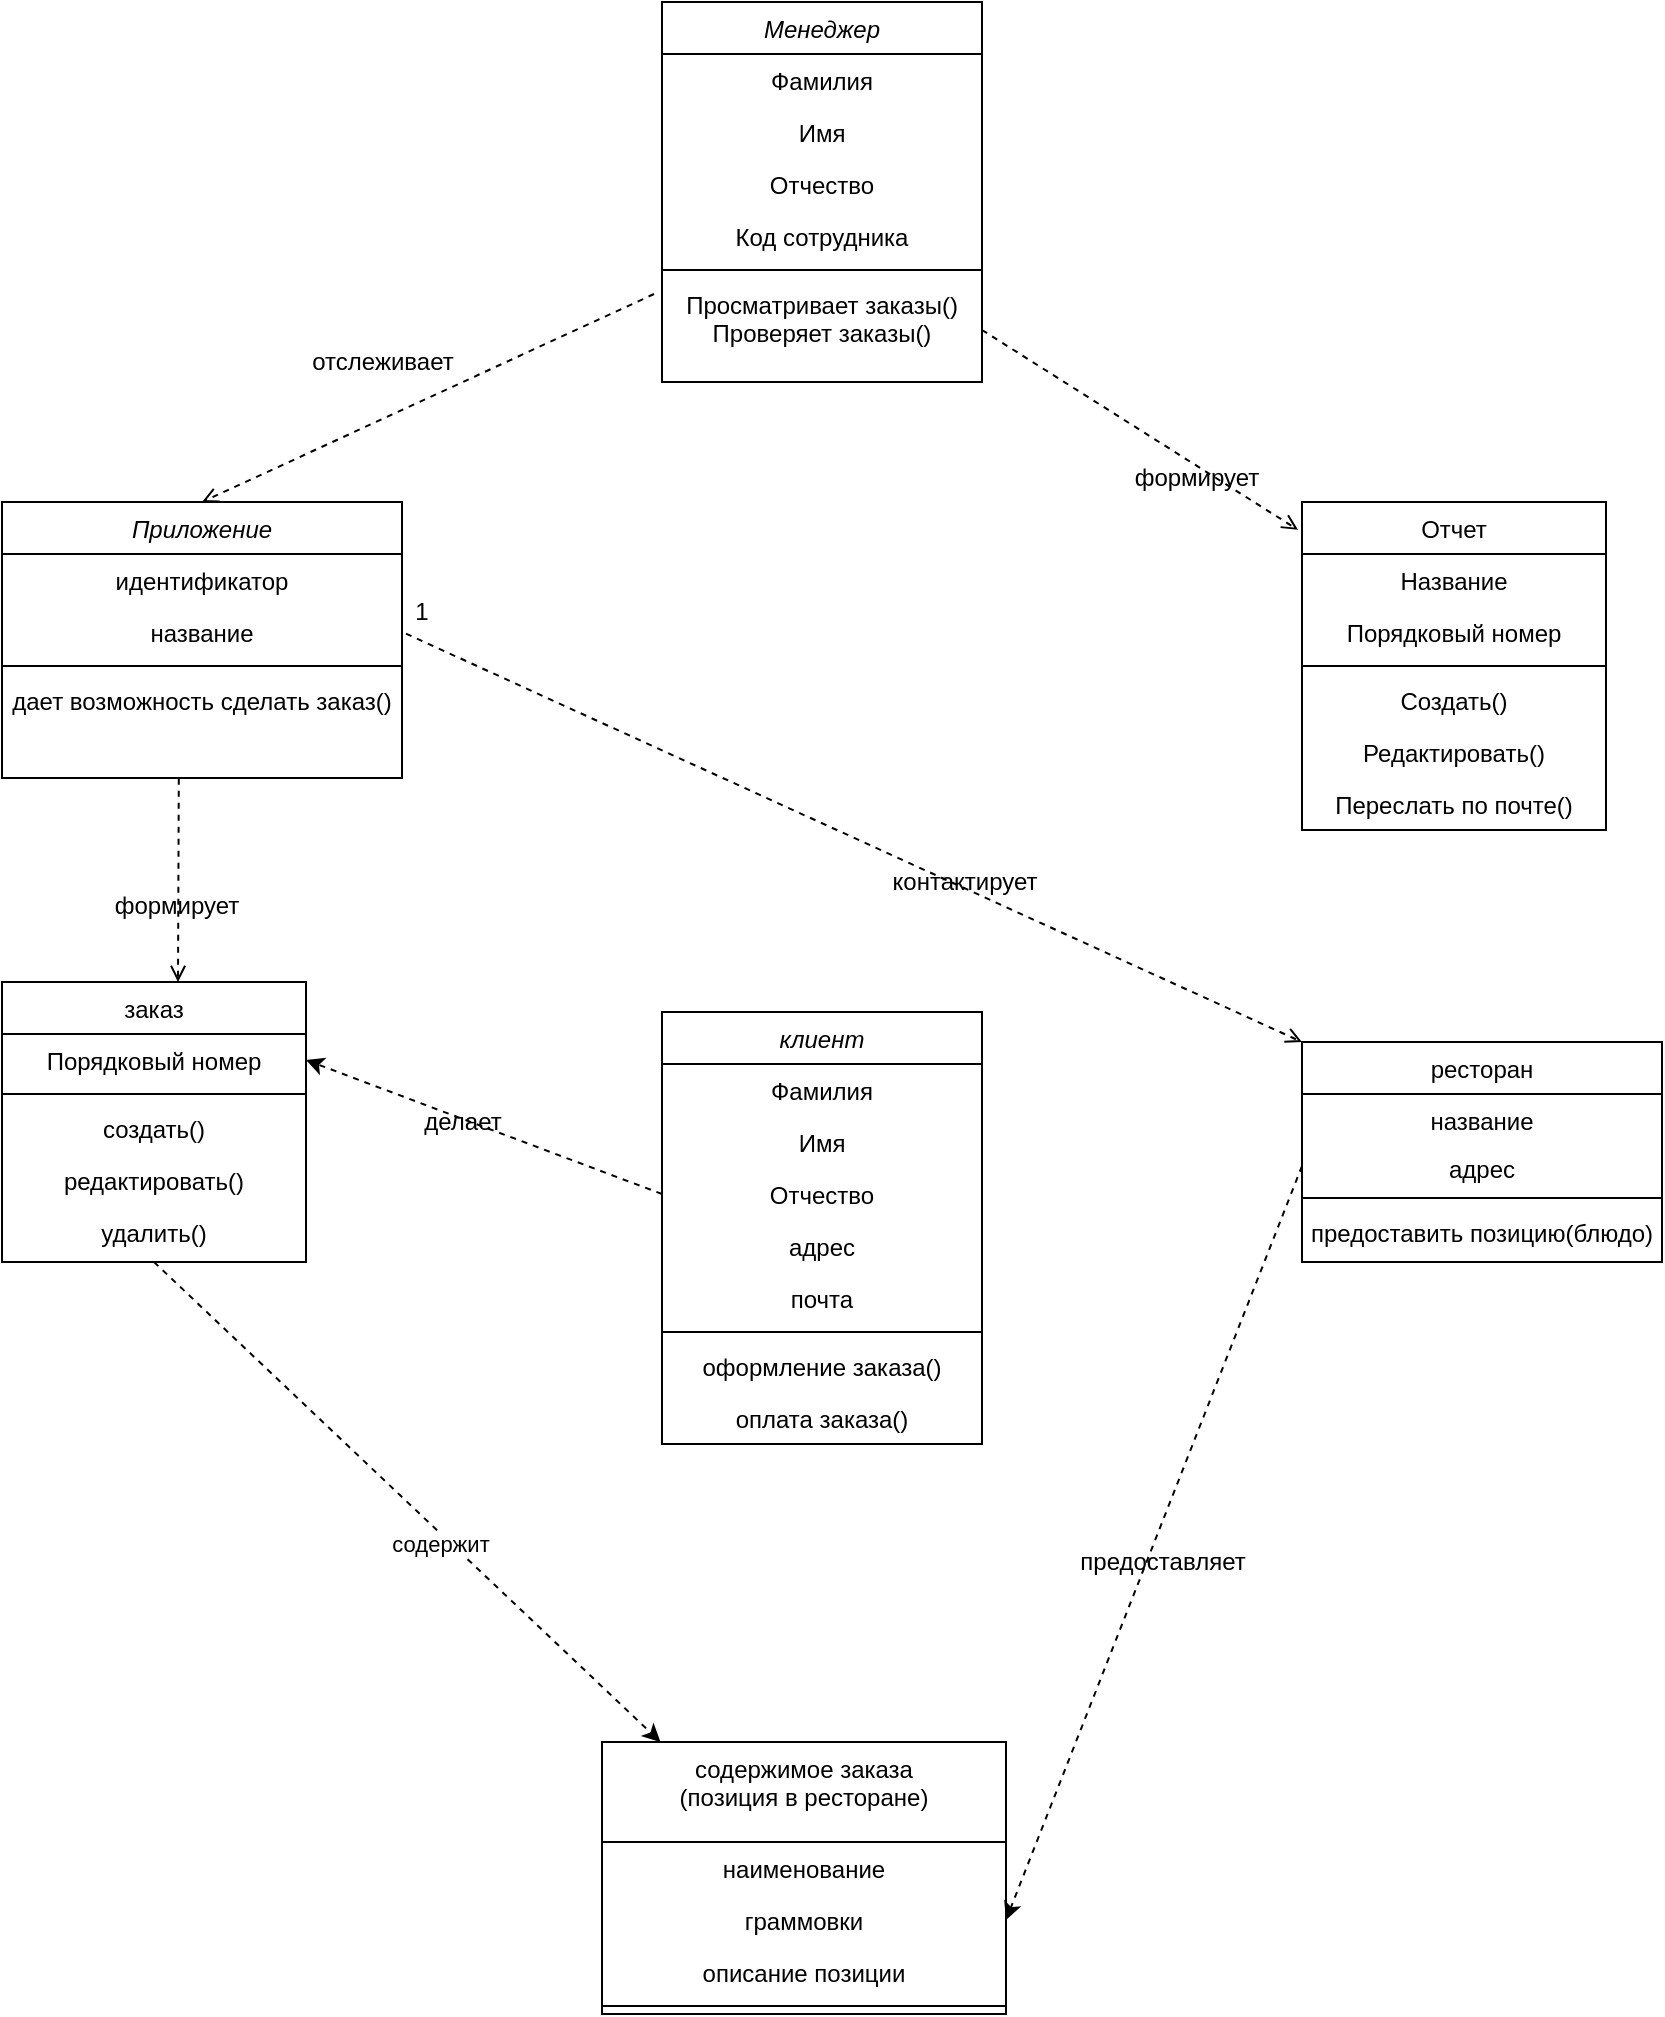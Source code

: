 <mxfile version="24.5.2" type="github" pages="5">
  <diagram id="C5RBs43oDa-KdzZeNtuy" name="Page-1">
    <mxGraphModel dx="1048" dy="569" grid="1" gridSize="10" guides="1" tooltips="1" connect="1" arrows="1" fold="1" page="1" pageScale="1" pageWidth="827" pageHeight="1169" math="0" shadow="0">
      <root>
        <mxCell id="WIyWlLk6GJQsqaUBKTNV-0" />
        <mxCell id="WIyWlLk6GJQsqaUBKTNV-1" parent="WIyWlLk6GJQsqaUBKTNV-0" />
        <mxCell id="zkfFHV4jXpPFQw0GAbJ--0" value="Менеджер" style="swimlane;fontStyle=2;align=center;verticalAlign=top;childLayout=stackLayout;horizontal=1;startSize=26;horizontalStack=0;resizeParent=1;resizeLast=0;collapsible=1;marginBottom=0;rounded=0;shadow=0;strokeWidth=1;" parent="WIyWlLk6GJQsqaUBKTNV-1" vertex="1">
          <mxGeometry x="350" y="80" width="160" height="190" as="geometry">
            <mxRectangle x="210" y="120" width="160" height="26" as="alternateBounds" />
          </mxGeometry>
        </mxCell>
        <mxCell id="hiQvIIz7b7J4gozcObI2-4" value="Фамилия&#xa;&#xa;&#xa;" style="text;align=center;verticalAlign=top;spacingLeft=4;spacingRight=4;overflow=hidden;rotatable=0;points=[[0,0.5],[1,0.5]];portConstraint=eastwest;" parent="zkfFHV4jXpPFQw0GAbJ--0" vertex="1">
          <mxGeometry y="26" width="160" height="26" as="geometry" />
        </mxCell>
        <mxCell id="hiQvIIz7b7J4gozcObI2-5" value="Имя&#xa;&#xa;" style="text;align=center;verticalAlign=top;spacingLeft=4;spacingRight=4;overflow=hidden;rotatable=0;points=[[0,0.5],[1,0.5]];portConstraint=eastwest;" parent="zkfFHV4jXpPFQw0GAbJ--0" vertex="1">
          <mxGeometry y="52" width="160" height="26" as="geometry" />
        </mxCell>
        <mxCell id="hiQvIIz7b7J4gozcObI2-6" value="Отчество" style="text;align=center;verticalAlign=top;spacingLeft=4;spacingRight=4;overflow=hidden;rotatable=0;points=[[0,0.5],[1,0.5]];portConstraint=eastwest;" parent="zkfFHV4jXpPFQw0GAbJ--0" vertex="1">
          <mxGeometry y="78" width="160" height="26" as="geometry" />
        </mxCell>
        <mxCell id="hiQvIIz7b7J4gozcObI2-3" value="Код сотрудника" style="text;align=center;verticalAlign=top;spacingLeft=4;spacingRight=4;overflow=hidden;rotatable=0;points=[[0,0.5],[1,0.5]];portConstraint=eastwest;" parent="zkfFHV4jXpPFQw0GAbJ--0" vertex="1">
          <mxGeometry y="104" width="160" height="26" as="geometry" />
        </mxCell>
        <mxCell id="zkfFHV4jXpPFQw0GAbJ--4" value="" style="line;html=1;strokeWidth=1;align=left;verticalAlign=middle;spacingTop=-1;spacingLeft=3;spacingRight=3;rotatable=0;labelPosition=right;points=[];portConstraint=eastwest;" parent="zkfFHV4jXpPFQw0GAbJ--0" vertex="1">
          <mxGeometry y="130" width="160" height="8" as="geometry" />
        </mxCell>
        <mxCell id="hiQvIIz7b7J4gozcObI2-11" value="Просматривает заказы()&#xa;Проверяет заказы()" style="text;align=center;verticalAlign=top;spacingLeft=4;spacingRight=4;overflow=hidden;rotatable=0;points=[[0,0.5],[1,0.5]];portConstraint=eastwest;" parent="zkfFHV4jXpPFQw0GAbJ--0" vertex="1">
          <mxGeometry y="138" width="160" height="52" as="geometry" />
        </mxCell>
        <mxCell id="zkfFHV4jXpPFQw0GAbJ--17" value="Отчет" style="swimlane;fontStyle=0;align=center;verticalAlign=top;childLayout=stackLayout;horizontal=1;startSize=26;horizontalStack=0;resizeParent=1;resizeLast=0;collapsible=1;marginBottom=0;rounded=0;shadow=0;strokeWidth=1;" parent="WIyWlLk6GJQsqaUBKTNV-1" vertex="1">
          <mxGeometry x="670" y="330" width="152" height="164" as="geometry">
            <mxRectangle x="550" y="140" width="160" height="26" as="alternateBounds" />
          </mxGeometry>
        </mxCell>
        <mxCell id="zkfFHV4jXpPFQw0GAbJ--18" value="Название" style="text;align=center;verticalAlign=top;spacingLeft=4;spacingRight=4;overflow=hidden;rotatable=0;points=[[0,0.5],[1,0.5]];portConstraint=eastwest;" parent="zkfFHV4jXpPFQw0GAbJ--17" vertex="1">
          <mxGeometry y="26" width="152" height="26" as="geometry" />
        </mxCell>
        <mxCell id="zkfFHV4jXpPFQw0GAbJ--19" value="Порядковый номер" style="text;align=center;verticalAlign=top;spacingLeft=4;spacingRight=4;overflow=hidden;rotatable=0;points=[[0,0.5],[1,0.5]];portConstraint=eastwest;rounded=0;shadow=0;html=0;" parent="zkfFHV4jXpPFQw0GAbJ--17" vertex="1">
          <mxGeometry y="52" width="152" height="26" as="geometry" />
        </mxCell>
        <mxCell id="zkfFHV4jXpPFQw0GAbJ--23" value="" style="line;html=1;strokeWidth=1;align=left;verticalAlign=middle;spacingTop=-1;spacingLeft=3;spacingRight=3;rotatable=0;labelPosition=right;points=[];portConstraint=eastwest;" parent="zkfFHV4jXpPFQw0GAbJ--17" vertex="1">
          <mxGeometry y="78" width="152" height="8" as="geometry" />
        </mxCell>
        <mxCell id="zkfFHV4jXpPFQw0GAbJ--24" value="Создать()" style="text;align=center;verticalAlign=top;spacingLeft=4;spacingRight=4;overflow=hidden;rotatable=0;points=[[0,0.5],[1,0.5]];portConstraint=eastwest;" parent="zkfFHV4jXpPFQw0GAbJ--17" vertex="1">
          <mxGeometry y="86" width="152" height="26" as="geometry" />
        </mxCell>
        <mxCell id="zkfFHV4jXpPFQw0GAbJ--25" value="Редактировать()" style="text;align=center;verticalAlign=top;spacingLeft=4;spacingRight=4;overflow=hidden;rotatable=0;points=[[0,0.5],[1,0.5]];portConstraint=eastwest;" parent="zkfFHV4jXpPFQw0GAbJ--17" vertex="1">
          <mxGeometry y="112" width="152" height="26" as="geometry" />
        </mxCell>
        <mxCell id="hiQvIIz7b7J4gozcObI2-12" value="Переслать по почте()" style="text;align=center;verticalAlign=top;spacingLeft=4;spacingRight=4;overflow=hidden;rotatable=0;points=[[0,0.5],[1,0.5]];portConstraint=eastwest;" parent="zkfFHV4jXpPFQw0GAbJ--17" vertex="1">
          <mxGeometry y="138" width="152" height="26" as="geometry" />
        </mxCell>
        <mxCell id="zkfFHV4jXpPFQw0GAbJ--26" value="" style="endArrow=open;shadow=0;strokeWidth=1;rounded=0;endFill=1;elbow=vertical;dashed=1;exitX=1;exitY=0.5;exitDx=0;exitDy=0;entryX=-0.013;entryY=0.085;entryDx=0;entryDy=0;entryPerimeter=0;" parent="WIyWlLk6GJQsqaUBKTNV-1" source="hiQvIIz7b7J4gozcObI2-11" target="zkfFHV4jXpPFQw0GAbJ--17" edge="1">
          <mxGeometry x="0.5" y="41" relative="1" as="geometry">
            <mxPoint x="368.4" y="277.498" as="sourcePoint" />
            <mxPoint x="600" y="277.89" as="targetPoint" />
            <mxPoint x="-40" y="32" as="offset" />
          </mxGeometry>
        </mxCell>
        <mxCell id="zkfFHV4jXpPFQw0GAbJ--29" value="формирует" style="text;html=1;resizable=0;points=[];;align=center;verticalAlign=middle;labelBackgroundColor=none;rounded=0;shadow=0;strokeWidth=1;fontSize=12;" parent="zkfFHV4jXpPFQw0GAbJ--26" vertex="1" connectable="0">
          <mxGeometry x="0.5" y="49" relative="1" as="geometry">
            <mxPoint x="-38" y="40" as="offset" />
          </mxGeometry>
        </mxCell>
        <mxCell id="hiQvIIz7b7J4gozcObI2-14" value="Приложение" style="swimlane;fontStyle=2;align=center;verticalAlign=top;childLayout=stackLayout;horizontal=1;startSize=26;horizontalStack=0;resizeParent=1;resizeLast=0;collapsible=1;marginBottom=0;rounded=0;shadow=0;strokeWidth=1;" parent="WIyWlLk6GJQsqaUBKTNV-1" vertex="1">
          <mxGeometry x="20" y="330" width="200" height="138" as="geometry">
            <mxRectangle x="60" y="320" width="160" height="26" as="alternateBounds" />
          </mxGeometry>
        </mxCell>
        <mxCell id="hiQvIIz7b7J4gozcObI2-16" value="идентификатор" style="text;align=center;verticalAlign=top;spacingLeft=4;spacingRight=4;overflow=hidden;rotatable=0;points=[[0,0.5],[1,0.5]];portConstraint=eastwest;html=1;" parent="hiQvIIz7b7J4gozcObI2-14" vertex="1">
          <mxGeometry y="26" width="200" height="26" as="geometry" />
        </mxCell>
        <mxCell id="hiQvIIz7b7J4gozcObI2-17" value="название" style="text;align=center;verticalAlign=top;spacingLeft=4;spacingRight=4;overflow=hidden;rotatable=0;points=[[0,0.5],[1,0.5]];portConstraint=eastwest;" parent="hiQvIIz7b7J4gozcObI2-14" vertex="1">
          <mxGeometry y="52" width="200" height="26" as="geometry" />
        </mxCell>
        <mxCell id="hiQvIIz7b7J4gozcObI2-19" value="" style="line;html=1;strokeWidth=1;align=left;verticalAlign=middle;spacingTop=-1;spacingLeft=3;spacingRight=3;rotatable=0;labelPosition=right;points=[];portConstraint=eastwest;" parent="hiQvIIz7b7J4gozcObI2-14" vertex="1">
          <mxGeometry y="78" width="200" height="8" as="geometry" />
        </mxCell>
        <mxCell id="hiQvIIz7b7J4gozcObI2-20" value="дает возможность сделать заказ()" style="text;align=center;verticalAlign=top;spacingLeft=4;spacingRight=4;overflow=hidden;rotatable=0;points=[[0,0.5],[1,0.5]];portConstraint=eastwest;fontSize=12;" parent="hiQvIIz7b7J4gozcObI2-14" vertex="1">
          <mxGeometry y="86" width="200" height="52" as="geometry" />
        </mxCell>
        <mxCell id="hiQvIIz7b7J4gozcObI2-62" style="rounded=0;orthogonalLoop=1;jettySize=auto;html=1;exitX=0.5;exitY=1;exitDx=0;exitDy=0;dashed=1;" parent="WIyWlLk6GJQsqaUBKTNV-1" source="hiQvIIz7b7J4gozcObI2-21" target="hiQvIIz7b7J4gozcObI2-55" edge="1">
          <mxGeometry relative="1" as="geometry" />
        </mxCell>
        <mxCell id="hiQvIIz7b7J4gozcObI2-64" value="содержит" style="edgeLabel;html=1;align=center;verticalAlign=middle;resizable=0;points=[];" parent="hiQvIIz7b7J4gozcObI2-62" vertex="1" connectable="0">
          <mxGeometry x="0.153" y="-4" relative="1" as="geometry">
            <mxPoint as="offset" />
          </mxGeometry>
        </mxCell>
        <mxCell id="hiQvIIz7b7J4gozcObI2-21" value="заказ" style="swimlane;fontStyle=0;align=center;verticalAlign=top;childLayout=stackLayout;horizontal=1;startSize=26;horizontalStack=0;resizeParent=1;resizeLast=0;collapsible=1;marginBottom=0;rounded=0;shadow=0;strokeWidth=1;" parent="WIyWlLk6GJQsqaUBKTNV-1" vertex="1">
          <mxGeometry x="20" y="570" width="152" height="140" as="geometry">
            <mxRectangle x="550" y="140" width="160" height="26" as="alternateBounds" />
          </mxGeometry>
        </mxCell>
        <mxCell id="hiQvIIz7b7J4gozcObI2-23" value="Порядковый номер" style="text;align=center;verticalAlign=top;spacingLeft=4;spacingRight=4;overflow=hidden;rotatable=0;points=[[0,0.5],[1,0.5]];portConstraint=eastwest;rounded=0;shadow=0;html=0;" parent="hiQvIIz7b7J4gozcObI2-21" vertex="1">
          <mxGeometry y="26" width="152" height="26" as="geometry" />
        </mxCell>
        <mxCell id="hiQvIIz7b7J4gozcObI2-24" value="" style="line;html=1;strokeWidth=1;align=left;verticalAlign=middle;spacingTop=-1;spacingLeft=3;spacingRight=3;rotatable=0;labelPosition=right;points=[];portConstraint=eastwest;" parent="hiQvIIz7b7J4gozcObI2-21" vertex="1">
          <mxGeometry y="52" width="152" height="8" as="geometry" />
        </mxCell>
        <mxCell id="hiQvIIz7b7J4gozcObI2-25" value="создать()" style="text;align=center;verticalAlign=top;spacingLeft=4;spacingRight=4;overflow=hidden;rotatable=0;points=[[0,0.5],[1,0.5]];portConstraint=eastwest;" parent="hiQvIIz7b7J4gozcObI2-21" vertex="1">
          <mxGeometry y="60" width="152" height="26" as="geometry" />
        </mxCell>
        <mxCell id="hiQvIIz7b7J4gozcObI2-26" value="редактировать()" style="text;align=center;verticalAlign=top;spacingLeft=4;spacingRight=4;overflow=hidden;rotatable=0;points=[[0,0.5],[1,0.5]];portConstraint=eastwest;" parent="hiQvIIz7b7J4gozcObI2-21" vertex="1">
          <mxGeometry y="86" width="152" height="26" as="geometry" />
        </mxCell>
        <mxCell id="hiQvIIz7b7J4gozcObI2-27" value="удалить()" style="text;align=center;verticalAlign=top;spacingLeft=4;spacingRight=4;overflow=hidden;rotatable=0;points=[[0,0.5],[1,0.5]];portConstraint=eastwest;" parent="hiQvIIz7b7J4gozcObI2-21" vertex="1">
          <mxGeometry y="112" width="152" height="26" as="geometry" />
        </mxCell>
        <mxCell id="hiQvIIz7b7J4gozcObI2-28" value="" style="endArrow=open;shadow=0;strokeWidth=1;rounded=0;endFill=1;elbow=vertical;dashed=1;exitX=0.442;exitY=1.008;exitDx=0;exitDy=0;exitPerimeter=0;" parent="WIyWlLk6GJQsqaUBKTNV-1" source="hiQvIIz7b7J4gozcObI2-20" edge="1">
          <mxGeometry x="0.5" y="41" relative="1" as="geometry">
            <mxPoint x="218.4" y="431.608" as="sourcePoint" />
            <mxPoint x="108" y="570" as="targetPoint" />
            <mxPoint x="-40" y="32" as="offset" />
          </mxGeometry>
        </mxCell>
        <mxCell id="hiQvIIz7b7J4gozcObI2-29" value="формирует" style="text;html=1;resizable=0;points=[];;align=center;verticalAlign=middle;labelBackgroundColor=none;rounded=0;shadow=0;strokeWidth=1;fontSize=12;" parent="hiQvIIz7b7J4gozcObI2-28" vertex="1" connectable="0">
          <mxGeometry x="0.5" y="49" relative="1" as="geometry">
            <mxPoint x="-50" y="-13" as="offset" />
          </mxGeometry>
        </mxCell>
        <mxCell id="hiQvIIz7b7J4gozcObI2-30" value="" style="endArrow=open;shadow=0;strokeWidth=1;rounded=0;endFill=1;elbow=vertical;dashed=1;entryX=0.5;entryY=0;entryDx=0;entryDy=0;exitX=-0.025;exitY=0.154;exitDx=0;exitDy=0;exitPerimeter=0;flowAnimation=0;" parent="WIyWlLk6GJQsqaUBKTNV-1" source="hiQvIIz7b7J4gozcObI2-11" target="hiQvIIz7b7J4gozcObI2-14" edge="1">
          <mxGeometry x="0.5" y="41" relative="1" as="geometry">
            <mxPoint x="130" y="150" as="sourcePoint" />
            <mxPoint x="402" y="250" as="targetPoint" />
            <mxPoint x="-40" y="32" as="offset" />
          </mxGeometry>
        </mxCell>
        <mxCell id="hiQvIIz7b7J4gozcObI2-31" value="отслеживает" style="text;html=1;resizable=0;points=[];;align=center;verticalAlign=middle;labelBackgroundColor=none;rounded=0;shadow=0;strokeWidth=1;fontSize=12;" parent="hiQvIIz7b7J4gozcObI2-30" vertex="1" connectable="0">
          <mxGeometry x="0.5" y="49" relative="1" as="geometry">
            <mxPoint x="13" y="-89" as="offset" />
          </mxGeometry>
        </mxCell>
        <mxCell id="hiQvIIz7b7J4gozcObI2-32" value="ресторан" style="swimlane;fontStyle=0;align=center;verticalAlign=top;childLayout=stackLayout;horizontal=1;startSize=26;horizontalStack=0;resizeParent=1;resizeLast=0;collapsible=1;marginBottom=0;rounded=0;shadow=0;strokeWidth=1;" parent="WIyWlLk6GJQsqaUBKTNV-1" vertex="1">
          <mxGeometry x="670" y="600" width="180" height="110" as="geometry">
            <mxRectangle x="550" y="140" width="160" height="26" as="alternateBounds" />
          </mxGeometry>
        </mxCell>
        <mxCell id="hiQvIIz7b7J4gozcObI2-41" value="название" style="text;align=center;verticalAlign=top;spacingLeft=4;spacingRight=4;overflow=hidden;rotatable=0;points=[[0,0.5],[1,0.5]];portConstraint=eastwest;rounded=0;shadow=0;html=0;" parent="hiQvIIz7b7J4gozcObI2-32" vertex="1">
          <mxGeometry y="26" width="180" height="24" as="geometry" />
        </mxCell>
        <mxCell id="hiQvIIz7b7J4gozcObI2-33" value="адрес" style="text;align=center;verticalAlign=top;spacingLeft=4;spacingRight=4;overflow=hidden;rotatable=0;points=[[0,0.5],[1,0.5]];portConstraint=eastwest;rounded=0;shadow=0;html=0;" parent="hiQvIIz7b7J4gozcObI2-32" vertex="1">
          <mxGeometry y="50" width="180" height="24" as="geometry" />
        </mxCell>
        <mxCell id="hiQvIIz7b7J4gozcObI2-34" value="" style="line;html=1;strokeWidth=1;align=left;verticalAlign=middle;spacingTop=-1;spacingLeft=3;spacingRight=3;rotatable=0;labelPosition=right;points=[];portConstraint=eastwest;" parent="hiQvIIz7b7J4gozcObI2-32" vertex="1">
          <mxGeometry y="74" width="180" height="8" as="geometry" />
        </mxCell>
        <mxCell id="hiQvIIz7b7J4gozcObI2-35" value="предоставить позицию(блюдо)" style="text;align=center;verticalAlign=top;spacingLeft=4;spacingRight=4;overflow=hidden;rotatable=0;points=[[0,0.5],[1,0.5]];portConstraint=eastwest;" parent="hiQvIIz7b7J4gozcObI2-32" vertex="1">
          <mxGeometry y="82" width="180" height="26" as="geometry" />
        </mxCell>
        <mxCell id="hiQvIIz7b7J4gozcObI2-38" value="" style="endArrow=open;shadow=0;strokeWidth=1;rounded=0;endFill=1;elbow=vertical;dashed=1;exitX=1.01;exitY=0.362;exitDx=0;exitDy=0;exitPerimeter=0;entryX=0;entryY=0;entryDx=0;entryDy=0;" parent="WIyWlLk6GJQsqaUBKTNV-1" target="hiQvIIz7b7J4gozcObI2-32" edge="1">
          <mxGeometry x="0.5" y="41" relative="1" as="geometry">
            <mxPoint x="222" y="395.824" as="sourcePoint" />
            <mxPoint x="480" y="520" as="targetPoint" />
            <mxPoint x="-40" y="32" as="offset" />
          </mxGeometry>
        </mxCell>
        <mxCell id="hiQvIIz7b7J4gozcObI2-39" value="контактирует" style="text;html=1;resizable=0;points=[];;align=center;verticalAlign=middle;labelBackgroundColor=none;rounded=0;shadow=0;strokeWidth=1;fontSize=12;" parent="hiQvIIz7b7J4gozcObI2-38" vertex="1" connectable="0">
          <mxGeometry x="0.5" y="49" relative="1" as="geometry">
            <mxPoint x="-77" y="15" as="offset" />
          </mxGeometry>
        </mxCell>
        <mxCell id="hiQvIIz7b7J4gozcObI2-44" value="клиент" style="swimlane;fontStyle=2;align=center;verticalAlign=top;childLayout=stackLayout;horizontal=1;startSize=26;horizontalStack=0;resizeParent=1;resizeLast=0;collapsible=1;marginBottom=0;rounded=0;shadow=0;strokeWidth=1;" parent="WIyWlLk6GJQsqaUBKTNV-1" vertex="1">
          <mxGeometry x="350" y="585" width="160" height="216" as="geometry">
            <mxRectangle x="210" y="120" width="160" height="26" as="alternateBounds" />
          </mxGeometry>
        </mxCell>
        <mxCell id="hiQvIIz7b7J4gozcObI2-45" value="Фамилия&#xa;&#xa;&#xa;" style="text;align=center;verticalAlign=top;spacingLeft=4;spacingRight=4;overflow=hidden;rotatable=0;points=[[0,0.5],[1,0.5]];portConstraint=eastwest;" parent="hiQvIIz7b7J4gozcObI2-44" vertex="1">
          <mxGeometry y="26" width="160" height="26" as="geometry" />
        </mxCell>
        <mxCell id="hiQvIIz7b7J4gozcObI2-46" value="Имя&#xa;&#xa;" style="text;align=center;verticalAlign=top;spacingLeft=4;spacingRight=4;overflow=hidden;rotatable=0;points=[[0,0.5],[1,0.5]];portConstraint=eastwest;" parent="hiQvIIz7b7J4gozcObI2-44" vertex="1">
          <mxGeometry y="52" width="160" height="26" as="geometry" />
        </mxCell>
        <mxCell id="hiQvIIz7b7J4gozcObI2-47" value="Отчество" style="text;align=center;verticalAlign=top;spacingLeft=4;spacingRight=4;overflow=hidden;rotatable=0;points=[[0,0.5],[1,0.5]];portConstraint=eastwest;" parent="hiQvIIz7b7J4gozcObI2-44" vertex="1">
          <mxGeometry y="78" width="160" height="26" as="geometry" />
        </mxCell>
        <mxCell id="hiQvIIz7b7J4gozcObI2-51" value="адрес" style="text;align=center;verticalAlign=top;spacingLeft=4;spacingRight=4;overflow=hidden;rotatable=0;points=[[0,0.5],[1,0.5]];portConstraint=eastwest;" parent="hiQvIIz7b7J4gozcObI2-44" vertex="1">
          <mxGeometry y="104" width="160" height="26" as="geometry" />
        </mxCell>
        <mxCell id="hiQvIIz7b7J4gozcObI2-48" value="почта" style="text;align=center;verticalAlign=top;spacingLeft=4;spacingRight=4;overflow=hidden;rotatable=0;points=[[0,0.5],[1,0.5]];portConstraint=eastwest;" parent="hiQvIIz7b7J4gozcObI2-44" vertex="1">
          <mxGeometry y="130" width="160" height="26" as="geometry" />
        </mxCell>
        <mxCell id="hiQvIIz7b7J4gozcObI2-49" value="" style="line;html=1;strokeWidth=1;align=left;verticalAlign=middle;spacingTop=-1;spacingLeft=3;spacingRight=3;rotatable=0;labelPosition=right;points=[];portConstraint=eastwest;" parent="hiQvIIz7b7J4gozcObI2-44" vertex="1">
          <mxGeometry y="156" width="160" height="8" as="geometry" />
        </mxCell>
        <mxCell id="hiQvIIz7b7J4gozcObI2-52" value="оформление заказа()" style="text;align=center;verticalAlign=top;spacingLeft=4;spacingRight=4;overflow=hidden;rotatable=0;points=[[0,0.5],[1,0.5]];portConstraint=eastwest;" parent="hiQvIIz7b7J4gozcObI2-44" vertex="1">
          <mxGeometry y="164" width="160" height="26" as="geometry" />
        </mxCell>
        <mxCell id="hiQvIIz7b7J4gozcObI2-50" value="оплата заказа()" style="text;align=center;verticalAlign=top;spacingLeft=4;spacingRight=4;overflow=hidden;rotatable=0;points=[[0,0.5],[1,0.5]];portConstraint=eastwest;" parent="hiQvIIz7b7J4gozcObI2-44" vertex="1">
          <mxGeometry y="190" width="160" height="26" as="geometry" />
        </mxCell>
        <mxCell id="hiQvIIz7b7J4gozcObI2-53" style="rounded=0;orthogonalLoop=1;jettySize=auto;html=1;exitX=0;exitY=0.5;exitDx=0;exitDy=0;entryX=1;entryY=0.5;entryDx=0;entryDy=0;dashed=1;" parent="WIyWlLk6GJQsqaUBKTNV-1" source="hiQvIIz7b7J4gozcObI2-47" target="hiQvIIz7b7J4gozcObI2-23" edge="1">
          <mxGeometry relative="1" as="geometry" />
        </mxCell>
        <mxCell id="hiQvIIz7b7J4gozcObI2-54" value="делает" style="text;html=1;resizable=0;points=[];;align=center;verticalAlign=middle;labelBackgroundColor=none;rounded=0;shadow=0;strokeWidth=1;fontSize=12;" parent="WIyWlLk6GJQsqaUBKTNV-1" vertex="1" connectable="0">
          <mxGeometry x="249.999" y="640.004" as="geometry" />
        </mxCell>
        <mxCell id="hiQvIIz7b7J4gozcObI2-55" value="содержимое заказа&#xa;(позиция в ресторане)" style="swimlane;fontStyle=0;align=center;verticalAlign=top;childLayout=stackLayout;horizontal=1;startSize=50;horizontalStack=0;resizeParent=1;resizeLast=0;collapsible=1;marginBottom=0;rounded=0;shadow=0;strokeWidth=1;fillColor=none;" parent="WIyWlLk6GJQsqaUBKTNV-1" vertex="1">
          <mxGeometry x="320" y="950" width="202" height="136" as="geometry">
            <mxRectangle x="550" y="140" width="160" height="26" as="alternateBounds" />
          </mxGeometry>
        </mxCell>
        <mxCell id="hiQvIIz7b7J4gozcObI2-56" value="наименование" style="text;align=center;verticalAlign=top;spacingLeft=4;spacingRight=4;overflow=hidden;rotatable=0;points=[[0,0.5],[1,0.5]];portConstraint=eastwest;" parent="hiQvIIz7b7J4gozcObI2-55" vertex="1">
          <mxGeometry y="50" width="202" height="26" as="geometry" />
        </mxCell>
        <mxCell id="hiQvIIz7b7J4gozcObI2-63" value="граммовки" style="text;align=center;verticalAlign=top;spacingLeft=4;spacingRight=4;overflow=hidden;rotatable=0;points=[[0,0.5],[1,0.5]];portConstraint=eastwest;rounded=0;shadow=0;html=0;" parent="hiQvIIz7b7J4gozcObI2-55" vertex="1">
          <mxGeometry y="76" width="202" height="26" as="geometry" />
        </mxCell>
        <mxCell id="hiQvIIz7b7J4gozcObI2-57" value="описание позиции" style="text;align=center;verticalAlign=top;spacingLeft=4;spacingRight=4;overflow=hidden;rotatable=0;points=[[0,0.5],[1,0.5]];portConstraint=eastwest;rounded=0;shadow=0;html=0;" parent="hiQvIIz7b7J4gozcObI2-55" vertex="1">
          <mxGeometry y="102" width="202" height="26" as="geometry" />
        </mxCell>
        <mxCell id="hiQvIIz7b7J4gozcObI2-58" value="" style="line;html=1;strokeWidth=1;align=left;verticalAlign=middle;spacingTop=-1;spacingLeft=3;spacingRight=3;rotatable=0;labelPosition=right;points=[];portConstraint=eastwest;" parent="hiQvIIz7b7J4gozcObI2-55" vertex="1">
          <mxGeometry y="128" width="202" height="8" as="geometry" />
        </mxCell>
        <mxCell id="hiQvIIz7b7J4gozcObI2-65" style="rounded=0;orthogonalLoop=1;jettySize=auto;html=1;exitX=0;exitY=0.5;exitDx=0;exitDy=0;entryX=1;entryY=0.5;entryDx=0;entryDy=0;dashed=1;" parent="WIyWlLk6GJQsqaUBKTNV-1" source="hiQvIIz7b7J4gozcObI2-33" target="hiQvIIz7b7J4gozcObI2-63" edge="1">
          <mxGeometry relative="1" as="geometry" />
        </mxCell>
        <mxCell id="hiQvIIz7b7J4gozcObI2-66" value="предоставляет" style="text;html=1;resizable=0;points=[];;align=center;verticalAlign=middle;labelBackgroundColor=none;rounded=0;shadow=0;strokeWidth=1;fontSize=12;" parent="WIyWlLk6GJQsqaUBKTNV-1" vertex="1" connectable="0">
          <mxGeometry x="600" y="860" as="geometry" />
        </mxCell>
        <mxCell id="hwaB6pH_Dq2DZxX-3m2p-13" value="1" style="text;html=1;align=center;verticalAlign=middle;whiteSpace=wrap;rounded=0;" vertex="1" parent="WIyWlLk6GJQsqaUBKTNV-1">
          <mxGeometry x="200" y="370" width="60" height="30" as="geometry" />
        </mxCell>
      </root>
    </mxGraphModel>
  </diagram>
  <diagram id="SISGNDVWZN_br50D4DT7" name="Page-2">
    <mxGraphModel grid="1" page="1" gridSize="10" guides="1" tooltips="1" connect="1" arrows="1" fold="1" pageScale="1" pageWidth="827" pageHeight="1169" math="0" shadow="0">
      <root>
        <mxCell id="0" />
        <mxCell id="1" parent="0" />
        <mxCell id="pUtlWPTkbqsVJlCu6UUE-22" value="" style="endArrow=classic;html=1;rounded=0;exitX=0;exitY=0;exitDx=0;exitDy=0;entryX=0.5;entryY=1;entryDx=0;entryDy=0;dashed=1;" edge="1" parent="1" source="pUtlWPTkbqsVJlCu6UUE-11" target="pUtlWPTkbqsVJlCu6UUE-3">
          <mxGeometry width="50" height="50" relative="1" as="geometry">
            <mxPoint x="440" y="200" as="sourcePoint" />
            <mxPoint x="390" y="250" as="targetPoint" />
          </mxGeometry>
        </mxCell>
        <mxCell id="pUtlWPTkbqsVJlCu6UUE-1" value="" style="ellipse;whiteSpace=wrap;html=1;aspect=fixed;" vertex="1" parent="1">
          <mxGeometry x="374" y="545" width="80" height="80" as="geometry" />
        </mxCell>
        <mxCell id="pUtlWPTkbqsVJlCu6UUE-2" value="" style="ellipse;whiteSpace=wrap;html=1;aspect=fixed;" vertex="1" parent="1">
          <mxGeometry x="710" y="40" width="80" height="80" as="geometry" />
        </mxCell>
        <mxCell id="pUtlWPTkbqsVJlCu6UUE-3" value="" style="ellipse;whiteSpace=wrap;html=1;aspect=fixed;" vertex="1" parent="1">
          <mxGeometry x="20" y="40" width="80" height="80" as="geometry" />
        </mxCell>
        <mxCell id="pUtlWPTkbqsVJlCu6UUE-4" value="" style="ellipse;whiteSpace=wrap;html=1;" vertex="1" parent="1">
          <mxGeometry x="354" y="380" width="120" height="80" as="geometry" />
        </mxCell>
        <mxCell id="pUtlWPTkbqsVJlCu6UUE-5" value="" style="ellipse;whiteSpace=wrap;html=1;" vertex="1" parent="1">
          <mxGeometry x="510" y="430" width="120" height="80" as="geometry" />
        </mxCell>
        <mxCell id="pUtlWPTkbqsVJlCu6UUE-6" value="" style="ellipse;whiteSpace=wrap;html=1;" vertex="1" parent="1">
          <mxGeometry x="210" y="430" width="120" height="80" as="geometry" />
        </mxCell>
        <mxCell id="pUtlWPTkbqsVJlCu6UUE-7" value="" style="ellipse;whiteSpace=wrap;html=1;" vertex="1" parent="1">
          <mxGeometry x="630" y="170" width="120" height="80" as="geometry" />
        </mxCell>
        <mxCell id="pUtlWPTkbqsVJlCu6UUE-8" value="" style="ellipse;whiteSpace=wrap;html=1;" vertex="1" parent="1">
          <mxGeometry x="520" y="80" width="120" height="80" as="geometry" />
        </mxCell>
        <mxCell id="pUtlWPTkbqsVJlCu6UUE-9" value="" style="ellipse;whiteSpace=wrap;html=1;" vertex="1" parent="1">
          <mxGeometry x="354" width="120" height="80" as="geometry" />
        </mxCell>
        <mxCell id="pUtlWPTkbqsVJlCu6UUE-10" value="" style="ellipse;whiteSpace=wrap;html=1;" vertex="1" parent="1">
          <mxGeometry x="10" y="370" width="120" height="80" as="geometry" />
        </mxCell>
        <mxCell id="pUtlWPTkbqsVJlCu6UUE-11" value="" style="ellipse;whiteSpace=wrap;html=1;" vertex="1" parent="1">
          <mxGeometry x="110" y="310" width="120" height="80" as="geometry" />
        </mxCell>
        <mxCell id="pUtlWPTkbqsVJlCu6UUE-12" value="" style="ellipse;whiteSpace=wrap;html=1;" vertex="1" parent="1">
          <mxGeometry x="190" y="240" width="120" height="80" as="geometry" />
        </mxCell>
        <mxCell id="pUtlWPTkbqsVJlCu6UUE-13" value="" style="ellipse;whiteSpace=wrap;html=1;" vertex="1" parent="1">
          <mxGeometry x="254" y="160" width="120" height="80" as="geometry" />
        </mxCell>
        <mxCell id="pUtlWPTkbqsVJlCu6UUE-14" value="" style="ellipse;whiteSpace=wrap;html=1;" vertex="1" parent="1">
          <mxGeometry x="310" y="80" width="120" height="80" as="geometry" />
        </mxCell>
        <mxCell id="pUtlWPTkbqsVJlCu6UUE-16" value="" style="endArrow=classic;html=1;rounded=0;exitX=1;exitY=0;exitDx=0;exitDy=0;dashed=1;" edge="1" parent="1" source="pUtlWPTkbqsVJlCu6UUE-1" target="pUtlWPTkbqsVJlCu6UUE-5">
          <mxGeometry width="50" height="50" relative="1" as="geometry">
            <mxPoint x="390" y="250" as="sourcePoint" />
            <mxPoint x="440" y="200" as="targetPoint" />
          </mxGeometry>
        </mxCell>
        <mxCell id="pUtlWPTkbqsVJlCu6UUE-17" value="" style="endArrow=classic;html=1;rounded=0;exitX=0.5;exitY=0;exitDx=0;exitDy=0;entryX=0.5;entryY=1;entryDx=0;entryDy=0;dashed=1;" edge="1" parent="1" source="pUtlWPTkbqsVJlCu6UUE-1" target="pUtlWPTkbqsVJlCu6UUE-4">
          <mxGeometry width="50" height="50" relative="1" as="geometry">
            <mxPoint x="390" y="250" as="sourcePoint" />
            <mxPoint x="440" y="200" as="targetPoint" />
          </mxGeometry>
        </mxCell>
        <mxCell id="pUtlWPTkbqsVJlCu6UUE-18" value="" style="endArrow=classic;html=1;rounded=0;exitX=0;exitY=0;exitDx=0;exitDy=0;entryX=1;entryY=1;entryDx=0;entryDy=0;dashed=1;" edge="1" parent="1" source="pUtlWPTkbqsVJlCu6UUE-1" target="pUtlWPTkbqsVJlCu6UUE-6">
          <mxGeometry width="50" height="50" relative="1" as="geometry">
            <mxPoint x="390" y="250" as="sourcePoint" />
            <mxPoint x="440" y="200" as="targetPoint" />
          </mxGeometry>
        </mxCell>
        <mxCell id="pUtlWPTkbqsVJlCu6UUE-19" value="" style="endArrow=classic;html=1;rounded=0;exitX=0.5;exitY=1;exitDx=0;exitDy=0;dashed=1;" edge="1" parent="1" source="pUtlWPTkbqsVJlCu6UUE-2" target="pUtlWPTkbqsVJlCu6UUE-7">
          <mxGeometry width="50" height="50" relative="1" as="geometry">
            <mxPoint x="390" y="250" as="sourcePoint" />
            <mxPoint x="440" y="200" as="targetPoint" />
          </mxGeometry>
        </mxCell>
        <mxCell id="pUtlWPTkbqsVJlCu6UUE-20" value="" style="endArrow=classic;html=1;rounded=0;exitX=0;exitY=0.5;exitDx=0;exitDy=0;dashed=1;" edge="1" parent="1" source="pUtlWPTkbqsVJlCu6UUE-2" target="pUtlWPTkbqsVJlCu6UUE-8">
          <mxGeometry width="50" height="50" relative="1" as="geometry">
            <mxPoint x="390" y="250" as="sourcePoint" />
            <mxPoint x="440" y="200" as="targetPoint" />
          </mxGeometry>
        </mxCell>
        <mxCell id="pUtlWPTkbqsVJlCu6UUE-21" value="" style="endArrow=classic;html=1;rounded=0;exitX=0.5;exitY=0;exitDx=0;exitDy=0;entryX=0.285;entryY=0.995;entryDx=0;entryDy=0;entryPerimeter=0;dashed=1;" edge="1" parent="1" source="pUtlWPTkbqsVJlCu6UUE-10" target="pUtlWPTkbqsVJlCu6UUE-3">
          <mxGeometry width="50" height="50" relative="1" as="geometry">
            <mxPoint x="440" y="200" as="sourcePoint" />
            <mxPoint x="390" y="250" as="targetPoint" />
          </mxGeometry>
        </mxCell>
        <mxCell id="pUtlWPTkbqsVJlCu6UUE-23" value="" style="endArrow=classic;html=1;rounded=0;exitX=1;exitY=1;exitDx=0;exitDy=0;entryX=0.06;entryY=0.215;entryDx=0;entryDy=0;entryPerimeter=0;dashed=1;" edge="1" parent="1" source="pUtlWPTkbqsVJlCu6UUE-3" target="pUtlWPTkbqsVJlCu6UUE-12">
          <mxGeometry width="50" height="50" relative="1" as="geometry">
            <mxPoint x="390" y="250" as="sourcePoint" />
            <mxPoint x="440" y="200" as="targetPoint" />
          </mxGeometry>
        </mxCell>
        <mxCell id="pUtlWPTkbqsVJlCu6UUE-24" value="" style="endArrow=classic;html=1;rounded=0;exitX=0.985;exitY=0.735;exitDx=0;exitDy=0;exitPerimeter=0;entryX=0;entryY=0.5;entryDx=0;entryDy=0;dashed=1;" edge="1" parent="1" source="pUtlWPTkbqsVJlCu6UUE-3" target="pUtlWPTkbqsVJlCu6UUE-13">
          <mxGeometry width="50" height="50" relative="1" as="geometry">
            <mxPoint x="390" y="250" as="sourcePoint" />
            <mxPoint x="440" y="200" as="targetPoint" />
          </mxGeometry>
        </mxCell>
        <mxCell id="pUtlWPTkbqsVJlCu6UUE-25" value="" style="endArrow=classic;html=1;rounded=0;exitX=1;exitY=0.5;exitDx=0;exitDy=0;entryX=0;entryY=0.5;entryDx=0;entryDy=0;dashed=1;" edge="1" parent="1" source="pUtlWPTkbqsVJlCu6UUE-3" target="pUtlWPTkbqsVJlCu6UUE-14">
          <mxGeometry width="50" height="50" relative="1" as="geometry">
            <mxPoint x="390" y="250" as="sourcePoint" />
            <mxPoint x="440" y="200" as="targetPoint" />
          </mxGeometry>
        </mxCell>
        <mxCell id="pUtlWPTkbqsVJlCu6UUE-26" value="" style="endArrow=classic;html=1;rounded=0;exitX=0.995;exitY=0.305;exitDx=0;exitDy=0;exitPerimeter=0;dashed=1;" edge="1" parent="1" source="pUtlWPTkbqsVJlCu6UUE-3" target="pUtlWPTkbqsVJlCu6UUE-9">
          <mxGeometry width="50" height="50" relative="1" as="geometry">
            <mxPoint x="390" y="250" as="sourcePoint" />
            <mxPoint x="440" y="200" as="targetPoint" />
          </mxGeometry>
        </mxCell>
        <mxCell id="pUtlWPTkbqsVJlCu6UUE-27" value="курьер" style="text;html=1;align=center;verticalAlign=middle;whiteSpace=wrap;rounded=0;" vertex="1" parent="1">
          <mxGeometry x="384" y="570" width="60" height="30" as="geometry" />
        </mxCell>
        <mxCell id="pUtlWPTkbqsVJlCu6UUE-28" value="поставщик" style="text;html=1;align=center;verticalAlign=middle;whiteSpace=wrap;rounded=0;" vertex="1" parent="1">
          <mxGeometry x="720" y="65" width="60" height="30" as="geometry" />
        </mxCell>
        <mxCell id="pUtlWPTkbqsVJlCu6UUE-29" value="клиент" style="text;html=1;align=center;verticalAlign=middle;whiteSpace=wrap;rounded=0;" vertex="1" parent="1">
          <mxGeometry x="30" y="65" width="60" height="30" as="geometry" />
        </mxCell>
        <mxCell id="pUtlWPTkbqsVJlCu6UUE-30" value="взаимодействие с курьером" style="text;html=1;align=center;verticalAlign=middle;whiteSpace=wrap;rounded=0;" vertex="1" parent="1">
          <mxGeometry x="645" y="187.5" width="90" height="45" as="geometry" />
        </mxCell>
        <mxCell id="pUtlWPTkbqsVJlCu6UUE-31" value="взаимодействие с рестораном" style="text;html=1;align=center;verticalAlign=middle;whiteSpace=wrap;rounded=0;" vertex="1" parent="1">
          <mxGeometry x="550" y="105" width="60" height="30" as="geometry" />
        </mxCell>
        <mxCell id="pUtlWPTkbqsVJlCu6UUE-32" value="доставить заказ" style="text;html=1;align=center;verticalAlign=middle;whiteSpace=wrap;rounded=0;" vertex="1" parent="1">
          <mxGeometry x="540" y="455" width="60" height="30" as="geometry" />
        </mxCell>
        <mxCell id="pUtlWPTkbqsVJlCu6UUE-33" value="забрать заказ из ресторана" style="text;html=1;align=center;verticalAlign=middle;whiteSpace=wrap;rounded=0;" vertex="1" parent="1">
          <mxGeometry x="384" y="405" width="60" height="30" as="geometry" />
        </mxCell>
        <mxCell id="pUtlWPTkbqsVJlCu6UUE-34" value="проверить&lt;div&gt;расписание&lt;/div&gt;" style="text;html=1;align=center;verticalAlign=middle;whiteSpace=wrap;rounded=0;" vertex="1" parent="1">
          <mxGeometry x="240" y="455" width="60" height="30" as="geometry" />
        </mxCell>
        <mxCell id="pUtlWPTkbqsVJlCu6UUE-35" value="выбор адреса доставки" style="text;html=1;align=center;verticalAlign=middle;whiteSpace=wrap;rounded=0;" vertex="1" parent="1">
          <mxGeometry x="384" y="25" width="60" height="30" as="geometry" />
        </mxCell>
        <mxCell id="pUtlWPTkbqsVJlCu6UUE-36" value="выбор ресторана" style="text;html=1;align=center;verticalAlign=middle;whiteSpace=wrap;rounded=0;" vertex="1" parent="1">
          <mxGeometry x="340" y="105" width="60" height="30" as="geometry" />
        </mxCell>
        <mxCell id="pUtlWPTkbqsVJlCu6UUE-37" value="выбор позиции в ресторане" style="text;html=1;align=center;verticalAlign=middle;whiteSpace=wrap;rounded=0;" vertex="1" parent="1">
          <mxGeometry x="284" y="185" width="60" height="30" as="geometry" />
        </mxCell>
        <mxCell id="pUtlWPTkbqsVJlCu6UUE-38" value="выбор способа оплаты" style="text;html=1;align=center;verticalAlign=middle;whiteSpace=wrap;rounded=0;" vertex="1" parent="1">
          <mxGeometry x="220" y="265" width="60" height="30" as="geometry" />
        </mxCell>
        <mxCell id="pUtlWPTkbqsVJlCu6UUE-39" value="изменить данные" style="text;html=1;align=center;verticalAlign=middle;whiteSpace=wrap;rounded=0;" vertex="1" parent="1">
          <mxGeometry x="140" y="335" width="60" height="30" as="geometry" />
        </mxCell>
        <mxCell id="pUtlWPTkbqsVJlCu6UUE-40" value="зарегистрироваться" style="text;html=1;align=center;verticalAlign=middle;whiteSpace=wrap;rounded=0;" vertex="1" parent="1">
          <mxGeometry x="40" y="395" width="60" height="30" as="geometry" />
        </mxCell>
        <mxCell id="pUtlWPTkbqsVJlCu6UUE-51" value="&amp;lt;&amp;lt;включение&amp;gt;&amp;gt;" style="text;html=1;align=center;verticalAlign=middle;whiteSpace=wrap;rounded=0;" vertex="1" parent="1">
          <mxGeometry x="634" y="57.5" width="76" height="35" as="geometry" />
        </mxCell>
        <mxCell id="pUtlWPTkbqsVJlCu6UUE-52" value="&amp;lt;&amp;lt;включение&amp;gt;&amp;gt;" style="text;html=1;align=center;verticalAlign=middle;whiteSpace=wrap;rounded=0;" vertex="1" parent="1">
          <mxGeometry x="124" y="170" width="76" height="35" as="geometry" />
        </mxCell>
        <mxCell id="pUtlWPTkbqsVJlCu6UUE-53" value="&amp;lt;&amp;lt;расширение&amp;gt;&amp;gt;" style="text;html=1;align=center;verticalAlign=middle;whiteSpace=wrap;rounded=0;" vertex="1" parent="1">
          <mxGeometry x="30" y="250" width="76" height="35" as="geometry" />
        </mxCell>
        <mxCell id="pUtlWPTkbqsVJlCu6UUE-54" value="&amp;lt;&amp;lt;включение&amp;gt;&amp;gt;" style="text;html=1;align=center;verticalAlign=middle;whiteSpace=wrap;rounded=0;" vertex="1" parent="1">
          <mxGeometry x="680" y="120" width="76" height="35" as="geometry" />
        </mxCell>
        <mxCell id="pUtlWPTkbqsVJlCu6UUE-55" value="&amp;lt;&amp;lt;включение&amp;gt;&amp;gt;" style="text;html=1;align=center;verticalAlign=middle;whiteSpace=wrap;rounded=0;" vertex="1" parent="1">
          <mxGeometry x="310" y="500" width="76" height="35" as="geometry" />
        </mxCell>
        <mxCell id="pUtlWPTkbqsVJlCu6UUE-56" value="&amp;lt;&amp;lt;расширение&amp;gt;&amp;gt;" style="text;html=1;align=center;verticalAlign=middle;whiteSpace=wrap;rounded=0;" vertex="1" parent="1">
          <mxGeometry x="78" y="220" width="76" height="35" as="geometry" />
        </mxCell>
        <mxCell id="pUtlWPTkbqsVJlCu6UUE-57" value="&amp;lt;&amp;lt;включение&amp;gt;&amp;gt;" style="text;html=1;align=center;verticalAlign=middle;whiteSpace=wrap;rounded=0;" vertex="1" parent="1">
          <mxGeometry x="154" y="110" width="76" height="35" as="geometry" />
        </mxCell>
        <mxCell id="pUtlWPTkbqsVJlCu6UUE-58" value="&amp;lt;&amp;lt;включение&amp;gt;&amp;gt;" style="text;html=1;align=center;verticalAlign=middle;whiteSpace=wrap;rounded=0;" vertex="1" parent="1">
          <mxGeometry x="190" y="70" width="76" height="35" as="geometry" />
        </mxCell>
        <mxCell id="pUtlWPTkbqsVJlCu6UUE-59" value="&amp;lt;&amp;lt;включение&amp;gt;&amp;gt;" style="text;html=1;align=center;verticalAlign=middle;whiteSpace=wrap;rounded=0;" vertex="1" parent="1">
          <mxGeometry x="190" y="22.5" width="76" height="35" as="geometry" />
        </mxCell>
        <mxCell id="pUtlWPTkbqsVJlCu6UUE-65" value="&amp;lt;&amp;lt;включение&amp;gt;&amp;gt;" style="text;html=1;align=center;verticalAlign=middle;whiteSpace=wrap;rounded=0;" vertex="1" parent="1">
          <mxGeometry x="413.5" y="475" width="76" height="35" as="geometry" />
        </mxCell>
        <mxCell id="pUtlWPTkbqsVJlCu6UUE-66" value="&amp;lt;&amp;lt;включение&amp;gt;&amp;gt;" style="text;html=1;align=center;verticalAlign=middle;whiteSpace=wrap;rounded=0;" vertex="1" parent="1">
          <mxGeometry x="474" y="520" width="76" height="35" as="geometry" />
        </mxCell>
      </root>
    </mxGraphModel>
  </diagram>
  <diagram id="HkrjfBeQqBFYkV6zphT3" name="Page-3">
    <mxGraphModel dx="1048" dy="569" grid="1" gridSize="10" guides="1" tooltips="1" connect="1" arrows="1" fold="1" page="1" pageScale="1" pageWidth="827" pageHeight="1169" math="0" shadow="0">
      <root>
        <mxCell id="0" />
        <mxCell id="1" parent="0" />
        <mxCell id="hAZWha5g3DBAt-6JBUvD-1" value="" style="rounded=1;whiteSpace=wrap;html=1;" vertex="1" parent="1">
          <mxGeometry x="580" y="10" width="100" height="50" as="geometry" />
        </mxCell>
        <mxCell id="hAZWha5g3DBAt-6JBUvD-2" value="" style="rounded=1;whiteSpace=wrap;html=1;" vertex="1" parent="1">
          <mxGeometry x="470" y="10" width="100" height="50" as="geometry" />
        </mxCell>
        <mxCell id="hAZWha5g3DBAt-6JBUvD-3" value="" style="rounded=1;whiteSpace=wrap;html=1;" vertex="1" parent="1">
          <mxGeometry x="360" y="10" width="100" height="50" as="geometry" />
        </mxCell>
        <mxCell id="hAZWha5g3DBAt-6JBUvD-4" value="" style="rounded=1;whiteSpace=wrap;html=1;" vertex="1" parent="1">
          <mxGeometry x="250" y="10" width="100" height="50" as="geometry" />
        </mxCell>
        <mxCell id="hAZWha5g3DBAt-6JBUvD-5" value="" style="rounded=1;whiteSpace=wrap;html=1;" vertex="1" parent="1">
          <mxGeometry x="140" y="10" width="100" height="50" as="geometry" />
        </mxCell>
        <mxCell id="hAZWha5g3DBAt-6JBUvD-6" value="" style="rounded=1;whiteSpace=wrap;html=1;" vertex="1" parent="1">
          <mxGeometry x="10" y="10" width="100" height="50" as="geometry" />
        </mxCell>
        <mxCell id="hAZWha5g3DBAt-6JBUvD-8" value="" style="rounded=1;whiteSpace=wrap;html=1;" vertex="1" parent="1">
          <mxGeometry x="690" y="10" width="100" height="50" as="geometry" />
        </mxCell>
        <mxCell id="hAZWha5g3DBAt-6JBUvD-9" value="Сервис доставки" style="text;html=1;align=center;verticalAlign=middle;whiteSpace=wrap;rounded=0;" vertex="1" parent="1">
          <mxGeometry x="710" y="20" width="60" height="30" as="geometry" />
        </mxCell>
        <mxCell id="hAZWha5g3DBAt-6JBUvD-10" value="банк" style="text;html=1;align=center;verticalAlign=middle;whiteSpace=wrap;rounded=0;" vertex="1" parent="1">
          <mxGeometry x="600" y="20" width="60" height="30" as="geometry" />
        </mxCell>
        <mxCell id="hAZWha5g3DBAt-6JBUvD-11" value="Сервис платежей" style="text;html=1;align=center;verticalAlign=middle;whiteSpace=wrap;rounded=0;" vertex="1" parent="1">
          <mxGeometry x="490" y="20" width="60" height="30" as="geometry" />
        </mxCell>
        <mxCell id="hAZWha5g3DBAt-6JBUvD-12" value="Сервис продуктов" style="text;html=1;align=center;verticalAlign=middle;whiteSpace=wrap;rounded=0;" vertex="1" parent="1">
          <mxGeometry x="380" y="20" width="60" height="30" as="geometry" />
        </mxCell>
        <mxCell id="hAZWha5g3DBAt-6JBUvD-13" value="Сервис заказов" style="text;html=1;align=center;verticalAlign=middle;whiteSpace=wrap;rounded=0;" vertex="1" parent="1">
          <mxGeometry x="270" y="20" width="60" height="30" as="geometry" />
        </mxCell>
        <mxCell id="hAZWha5g3DBAt-6JBUvD-14" value="Сервис пользователей" style="text;html=1;align=center;verticalAlign=middle;whiteSpace=wrap;rounded=0;" vertex="1" parent="1">
          <mxGeometry x="160" y="20" width="60" height="30" as="geometry" />
        </mxCell>
        <mxCell id="hAZWha5g3DBAt-6JBUvD-15" value="клиент" style="text;html=1;align=center;verticalAlign=middle;whiteSpace=wrap;rounded=0;" vertex="1" parent="1">
          <mxGeometry x="30" y="20" width="60" height="30" as="geometry" />
        </mxCell>
        <mxCell id="hAZWha5g3DBAt-6JBUvD-17" value="" style="endArrow=none;dashed=1;html=1;dashPattern=1 3;strokeWidth=2;rounded=0;" edge="1" parent="1">
          <mxGeometry width="50" height="50" relative="1" as="geometry">
            <mxPoint x="59.5" y="120" as="sourcePoint" />
            <mxPoint x="59.5" y="60" as="targetPoint" />
          </mxGeometry>
        </mxCell>
        <mxCell id="hAZWha5g3DBAt-6JBUvD-18" value="" style="endArrow=none;dashed=1;html=1;dashPattern=1 3;strokeWidth=2;rounded=0;" edge="1" parent="1">
          <mxGeometry width="50" height="50" relative="1" as="geometry">
            <mxPoint x="189.5" y="120" as="sourcePoint" />
            <mxPoint x="189.5" y="60" as="targetPoint" />
          </mxGeometry>
        </mxCell>
        <mxCell id="hAZWha5g3DBAt-6JBUvD-19" value="" style="endArrow=none;dashed=1;html=1;dashPattern=1 3;strokeWidth=2;rounded=0;" edge="1" parent="1">
          <mxGeometry width="50" height="50" relative="1" as="geometry">
            <mxPoint x="299.5" y="120" as="sourcePoint" />
            <mxPoint x="299.5" y="60" as="targetPoint" />
          </mxGeometry>
        </mxCell>
        <mxCell id="hAZWha5g3DBAt-6JBUvD-20" value="" style="endArrow=none;dashed=1;html=1;dashPattern=1 3;strokeWidth=2;rounded=0;" edge="1" parent="1">
          <mxGeometry width="50" height="50" relative="1" as="geometry">
            <mxPoint x="409.5" y="120" as="sourcePoint" />
            <mxPoint x="409.5" y="60" as="targetPoint" />
          </mxGeometry>
        </mxCell>
        <mxCell id="hAZWha5g3DBAt-6JBUvD-21" value="" style="endArrow=none;dashed=1;html=1;dashPattern=1 3;strokeWidth=2;rounded=0;" edge="1" parent="1">
          <mxGeometry width="50" height="50" relative="1" as="geometry">
            <mxPoint x="519.5" y="120" as="sourcePoint" />
            <mxPoint x="519.5" y="60" as="targetPoint" />
          </mxGeometry>
        </mxCell>
        <mxCell id="hAZWha5g3DBAt-6JBUvD-22" value="" style="endArrow=none;dashed=1;html=1;dashPattern=1 3;strokeWidth=2;rounded=0;" edge="1" parent="1">
          <mxGeometry width="50" height="50" relative="1" as="geometry">
            <mxPoint x="629.5" y="120" as="sourcePoint" />
            <mxPoint x="629.5" y="60" as="targetPoint" />
          </mxGeometry>
        </mxCell>
        <mxCell id="hAZWha5g3DBAt-6JBUvD-23" value="" style="endArrow=none;dashed=1;html=1;dashPattern=1 3;strokeWidth=2;rounded=0;" edge="1" parent="1">
          <mxGeometry width="50" height="50" relative="1" as="geometry">
            <mxPoint x="739.5" y="120" as="sourcePoint" />
            <mxPoint x="739.5" y="60" as="targetPoint" />
          </mxGeometry>
        </mxCell>
        <mxCell id="Pl2amNV_ivIs8iREXGHi-11" style="edgeStyle=orthogonalEdgeStyle;rounded=0;orthogonalLoop=1;jettySize=auto;html=1;" edge="1" parent="1">
          <mxGeometry relative="1" as="geometry">
            <mxPoint x="180" y="270" as="targetPoint" />
            <mxPoint x="70" y="270" as="sourcePoint" />
          </mxGeometry>
        </mxCell>
        <mxCell id="Pl2amNV_ivIs8iREXGHi-28" style="rounded=0;orthogonalLoop=1;jettySize=auto;html=1;" edge="1" parent="1">
          <mxGeometry relative="1" as="geometry">
            <mxPoint x="180" y="560" as="targetPoint" />
            <mxPoint x="70" y="560" as="sourcePoint" />
          </mxGeometry>
        </mxCell>
        <mxCell id="hAZWha5g3DBAt-6JBUvD-24" value="" style="rounded=0;whiteSpace=wrap;html=1;" vertex="1" parent="1">
          <mxGeometry x="55" y="120" width="10" height="650" as="geometry" />
        </mxCell>
        <mxCell id="Pl2amNV_ivIs8iREXGHi-3" style="rounded=0;orthogonalLoop=1;jettySize=auto;html=1;entryX=-0.14;entryY=0.221;entryDx=0;entryDy=0;entryPerimeter=0;" edge="1" parent="1" target="hAZWha5g3DBAt-6JBUvD-26">
          <mxGeometry relative="1" as="geometry">
            <mxPoint x="197" y="162" as="sourcePoint" />
          </mxGeometry>
        </mxCell>
        <mxCell id="Pl2amNV_ivIs8iREXGHi-13" style="edgeStyle=orthogonalEdgeStyle;rounded=0;orthogonalLoop=1;jettySize=auto;html=1;dashed=1;" edge="1" parent="1">
          <mxGeometry relative="1" as="geometry">
            <mxPoint x="70" y="490" as="targetPoint" />
            <mxPoint x="180" y="490" as="sourcePoint" />
          </mxGeometry>
        </mxCell>
        <mxCell id="hAZWha5g3DBAt-6JBUvD-25" value="" style="rounded=0;whiteSpace=wrap;html=1;" vertex="1" parent="1">
          <mxGeometry x="185" y="120" width="10" height="660" as="geometry" />
        </mxCell>
        <mxCell id="Pl2amNV_ivIs8iREXGHi-5" style="rounded=0;orthogonalLoop=1;jettySize=auto;html=1;exitX=0;exitY=0.5;exitDx=0;exitDy=0;dashed=1;" edge="1" parent="1">
          <mxGeometry relative="1" as="geometry">
            <mxPoint x="200" y="210" as="targetPoint" />
            <mxPoint x="295" y="210" as="sourcePoint" />
          </mxGeometry>
        </mxCell>
        <mxCell id="Pl2amNV_ivIs8iREXGHi-6" style="edgeStyle=orthogonalEdgeStyle;rounded=0;orthogonalLoop=1;jettySize=auto;html=1;exitX=1;exitY=0.25;exitDx=0;exitDy=0;" edge="1" parent="1">
          <mxGeometry relative="1" as="geometry">
            <mxPoint x="400" y="160" as="targetPoint" />
            <mxPoint x="305" y="160" as="sourcePoint" />
          </mxGeometry>
        </mxCell>
        <mxCell id="hAZWha5g3DBAt-6JBUvD-26" value="" style="rounded=0;whiteSpace=wrap;html=1;" vertex="1" parent="1">
          <mxGeometry x="295" y="120" width="10" height="190" as="geometry" />
        </mxCell>
        <mxCell id="Pl2amNV_ivIs8iREXGHi-8" style="edgeStyle=orthogonalEdgeStyle;rounded=0;orthogonalLoop=1;jettySize=auto;html=1;exitX=0;exitY=0.5;exitDx=0;exitDy=0;dashed=1;" edge="1" parent="1">
          <mxGeometry relative="1" as="geometry">
            <mxPoint x="310" y="200" as="targetPoint" />
            <mxPoint x="405" y="200" as="sourcePoint" />
          </mxGeometry>
        </mxCell>
        <mxCell id="hAZWha5g3DBAt-6JBUvD-27" value="" style="rounded=0;whiteSpace=wrap;html=1;" vertex="1" parent="1">
          <mxGeometry x="405" y="120" width="10" height="100" as="geometry" />
        </mxCell>
        <mxCell id="hAZWha5g3DBAt-6JBUvD-28" value="" style="rounded=0;whiteSpace=wrap;html=1;" vertex="1" parent="1">
          <mxGeometry x="515" y="120" width="10" height="560" as="geometry" />
        </mxCell>
        <mxCell id="Pl2amNV_ivIs8iREXGHi-35" style="edgeStyle=orthogonalEdgeStyle;rounded=0;orthogonalLoop=1;jettySize=auto;html=1;dashed=1;" edge="1" parent="1">
          <mxGeometry relative="1" as="geometry">
            <mxPoint x="530" y="640" as="targetPoint" />
            <mxPoint x="620" y="640" as="sourcePoint" />
          </mxGeometry>
        </mxCell>
        <mxCell id="hAZWha5g3DBAt-6JBUvD-29" value="" style="rounded=0;whiteSpace=wrap;html=1;" vertex="1" parent="1">
          <mxGeometry x="625" y="120" width="10" height="560" as="geometry" />
        </mxCell>
        <mxCell id="hAZWha5g3DBAt-6JBUvD-30" value="" style="rounded=0;whiteSpace=wrap;html=1;" vertex="1" parent="1">
          <mxGeometry x="735" y="120" width="10" height="630" as="geometry" />
        </mxCell>
        <mxCell id="hAZWha5g3DBAt-6JBUvD-31" value="" style="endArrow=classic;html=1;rounded=0;exitX=1.06;exitY=0.077;exitDx=0;exitDy=0;exitPerimeter=0;" edge="1" parent="1">
          <mxGeometry width="50" height="50" relative="1" as="geometry">
            <mxPoint x="65.0" y="150.78" as="sourcePoint" />
            <mxPoint x="180" y="150" as="targetPoint" />
          </mxGeometry>
        </mxCell>
        <mxCell id="hAZWha5g3DBAt-6JBUvD-32" value="Добавление позиций заказа, выбор способа оплаты, указание адреса." style="text;whiteSpace=wrap;html=1;" vertex="1" parent="1">
          <mxGeometry x="70" y="80" width="125" height="60" as="geometry" />
        </mxCell>
        <mxCell id="hAZWha5g3DBAt-6JBUvD-33" value="" style="endArrow=classic;html=1;rounded=0;dashed=1;" edge="1" parent="1">
          <mxGeometry width="50" height="50" relative="1" as="geometry">
            <mxPoint x="180" y="230" as="sourcePoint" />
            <mxPoint x="65" y="230" as="targetPoint" />
          </mxGeometry>
        </mxCell>
        <mxCell id="Pl2amNV_ivIs8iREXGHi-2" value="форма заказа" style="text;html=1;align=center;verticalAlign=middle;whiteSpace=wrap;rounded=0;" vertex="1" parent="1">
          <mxGeometry x="97.5" y="200" width="60" height="30" as="geometry" />
        </mxCell>
        <mxCell id="Pl2amNV_ivIs8iREXGHi-4" value="создание заказа" style="text;html=1;align=center;verticalAlign=middle;whiteSpace=wrap;rounded=0;" vertex="1" parent="1">
          <mxGeometry x="220" y="120" width="60" height="30" as="geometry" />
        </mxCell>
        <mxCell id="Pl2amNV_ivIs8iREXGHi-7" value="запрос данных о продуктах" style="text;html=1;align=center;verticalAlign=middle;whiteSpace=wrap;rounded=0;" vertex="1" parent="1">
          <mxGeometry x="330" y="120" width="60" height="30" as="geometry" />
        </mxCell>
        <mxCell id="Pl2amNV_ivIs8iREXGHi-9" value="данные о продуктах" style="text;html=1;align=center;verticalAlign=middle;whiteSpace=wrap;rounded=0;" vertex="1" parent="1">
          <mxGeometry x="330" y="170" width="60" height="30" as="geometry" />
        </mxCell>
        <mxCell id="Pl2amNV_ivIs8iREXGHi-10" value="информация о созданном заказе" style="text;html=1;align=center;verticalAlign=middle;whiteSpace=wrap;rounded=0;" vertex="1" parent="1">
          <mxGeometry x="207.5" y="160" width="80" height="60" as="geometry" />
        </mxCell>
        <mxCell id="Pl2amNV_ivIs8iREXGHi-14" value="ввод промокода" style="text;html=1;align=center;verticalAlign=middle;whiteSpace=wrap;rounded=0;" vertex="1" parent="1">
          <mxGeometry x="97.5" y="240" width="60" height="30" as="geometry" />
        </mxCell>
        <mxCell id="Pl2amNV_ivIs8iREXGHi-15" value="" style="endArrow=classic;html=1;rounded=0;" edge="1" parent="1">
          <mxGeometry width="50" height="50" relative="1" as="geometry">
            <mxPoint x="200" y="280" as="sourcePoint" />
            <mxPoint x="290" y="280" as="targetPoint" />
          </mxGeometry>
        </mxCell>
        <mxCell id="Pl2amNV_ivIs8iREXGHi-16" value="проверка промокода" style="text;html=1;align=center;verticalAlign=middle;whiteSpace=wrap;rounded=0;" vertex="1" parent="1">
          <mxGeometry x="220" y="250" width="60" height="30" as="geometry" />
        </mxCell>
        <mxCell id="Pl2amNV_ivIs8iREXGHi-17" value="" style="endArrow=none;dashed=1;html=1;dashPattern=1 3;strokeWidth=2;rounded=0;" edge="1" parent="1">
          <mxGeometry width="50" height="50" relative="1" as="geometry">
            <mxPoint x="299.5" y="350" as="sourcePoint" />
            <mxPoint x="299.5" y="310" as="targetPoint" />
          </mxGeometry>
        </mxCell>
        <mxCell id="Pl2amNV_ivIs8iREXGHi-18" value="" style="rounded=0;whiteSpace=wrap;html=1;" vertex="1" parent="1">
          <mxGeometry x="295" y="350" width="10" height="60" as="geometry" />
        </mxCell>
        <mxCell id="Pl2amNV_ivIs8iREXGHi-19" value="" style="endArrow=classic;html=1;rounded=0;" edge="1" parent="1">
          <mxGeometry width="50" height="50" relative="1" as="geometry">
            <mxPoint x="310" y="355" as="sourcePoint" />
            <mxPoint x="310" y="405" as="targetPoint" />
            <Array as="points">
              <mxPoint x="380" y="385" />
            </Array>
          </mxGeometry>
        </mxCell>
        <mxCell id="Pl2amNV_ivIs8iREXGHi-20" value="пересчет суммы заказа" style="text;html=1;align=center;verticalAlign=middle;whiteSpace=wrap;rounded=0;" vertex="1" parent="1">
          <mxGeometry x="330" y="330" width="60" height="30" as="geometry" />
        </mxCell>
        <mxCell id="Pl2amNV_ivIs8iREXGHi-22" value="" style="endArrow=none;dashed=1;html=1;dashPattern=1 3;strokeWidth=2;rounded=0;" edge="1" parent="1">
          <mxGeometry width="50" height="50" relative="1" as="geometry">
            <mxPoint x="299.5" y="450" as="sourcePoint" />
            <mxPoint x="299.5" y="410" as="targetPoint" />
          </mxGeometry>
        </mxCell>
        <mxCell id="Pl2amNV_ivIs8iREXGHi-23" value="" style="rounded=0;whiteSpace=wrap;html=1;" vertex="1" parent="1">
          <mxGeometry x="295" y="450" width="10" height="60" as="geometry" />
        </mxCell>
        <mxCell id="Pl2amNV_ivIs8iREXGHi-25" style="rounded=0;orthogonalLoop=1;jettySize=auto;html=1;exitX=0;exitY=0.5;exitDx=0;exitDy=0;dashed=1;" edge="1" parent="1" source="Pl2amNV_ivIs8iREXGHi-23">
          <mxGeometry relative="1" as="geometry">
            <mxPoint x="200" y="480" as="targetPoint" />
          </mxGeometry>
        </mxCell>
        <mxCell id="Pl2amNV_ivIs8iREXGHi-26" value=" Результат проверки промокода и пересчета суммы заказа." style="text;html=1;align=center;verticalAlign=middle;whiteSpace=wrap;rounded=0;" vertex="1" parent="1">
          <mxGeometry x="195" y="430" width="105" height="30" as="geometry" />
        </mxCell>
        <mxCell id="Pl2amNV_ivIs8iREXGHi-27" value=" Результат проверки промокода и обновленная сумма заказа." style="text;html=1;align=center;verticalAlign=middle;whiteSpace=wrap;rounded=0;" vertex="1" parent="1">
          <mxGeometry x="77.5" y="440" width="100" height="30" as="geometry" />
        </mxCell>
        <mxCell id="Pl2amNV_ivIs8iREXGHi-29" value="оплата заказа" style="text;html=1;align=center;verticalAlign=middle;whiteSpace=wrap;rounded=0;" vertex="1" parent="1">
          <mxGeometry x="97.5" y="530" width="60" height="30" as="geometry" />
        </mxCell>
        <mxCell id="Pl2amNV_ivIs8iREXGHi-30" value="" style="endArrow=classic;html=1;rounded=0;" edge="1" parent="1">
          <mxGeometry width="50" height="50" relative="1" as="geometry">
            <mxPoint x="199" y="574" as="sourcePoint" />
            <mxPoint x="510" y="574" as="targetPoint" />
          </mxGeometry>
        </mxCell>
        <mxCell id="Pl2amNV_ivIs8iREXGHi-31" value="данные оплаты" style="text;html=1;align=center;verticalAlign=middle;whiteSpace=wrap;rounded=0;" vertex="1" parent="1">
          <mxGeometry x="310" y="540" width="60" height="30" as="geometry" />
        </mxCell>
        <mxCell id="Pl2amNV_ivIs8iREXGHi-33" style="rounded=0;orthogonalLoop=1;jettySize=auto;html=1;" edge="1" parent="1">
          <mxGeometry relative="1" as="geometry">
            <mxPoint x="530" y="590" as="sourcePoint" />
            <mxPoint x="620" y="590" as="targetPoint" />
          </mxGeometry>
        </mxCell>
        <mxCell id="Pl2amNV_ivIs8iREXGHi-34" value="обработка транзакции" style="text;html=1;align=center;verticalAlign=middle;whiteSpace=wrap;rounded=0;" vertex="1" parent="1">
          <mxGeometry x="550" y="560" width="60" height="30" as="geometry" />
        </mxCell>
        <mxCell id="Pl2amNV_ivIs8iREXGHi-36" value="результат транзакции" style="text;html=1;align=center;verticalAlign=middle;whiteSpace=wrap;rounded=0;" vertex="1" parent="1">
          <mxGeometry x="550" y="610" width="60" height="30" as="geometry" />
        </mxCell>
        <mxCell id="Pl2amNV_ivIs8iREXGHi-37" style="rounded=0;orthogonalLoop=1;jettySize=auto;html=1;entryX=1.1;entryY=0.981;entryDx=0;entryDy=0;entryPerimeter=0;dashed=1;" edge="1" parent="1">
          <mxGeometry relative="1" as="geometry">
            <mxPoint x="509" y="650" as="sourcePoint" />
            <mxPoint x="195" y="650.36" as="targetPoint" />
          </mxGeometry>
        </mxCell>
        <mxCell id="Pl2amNV_ivIs8iREXGHi-38" value="" style="endArrow=classic;html=1;rounded=0;exitX=-0.58;exitY=0.964;exitDx=0;exitDy=0;exitPerimeter=0;entryX=0.9;entryY=0.966;entryDx=0;entryDy=0;entryPerimeter=0;dashed=1;" edge="1" parent="1">
          <mxGeometry width="50" height="50" relative="1" as="geometry">
            <mxPoint x="180.2" y="659.84" as="sourcePoint" />
            <mxPoint x="65" y="660.96" as="targetPoint" />
          </mxGeometry>
        </mxCell>
        <mxCell id="Pl2amNV_ivIs8iREXGHi-39" value="Результат оплаты" style="text;html=1;align=center;verticalAlign=middle;whiteSpace=wrap;rounded=0;" vertex="1" parent="1">
          <mxGeometry x="102.5" y="630" width="60" height="30" as="geometry" />
        </mxCell>
        <mxCell id="Pl2amNV_ivIs8iREXGHi-40" value="Результат оплаты" style="text;html=1;align=center;verticalAlign=middle;whiteSpace=wrap;rounded=0;" vertex="1" parent="1">
          <mxGeometry x="330" y="620" width="60" height="30" as="geometry" />
        </mxCell>
        <mxCell id="Pl2amNV_ivIs8iREXGHi-42" value="" style="endArrow=classic;html=1;rounded=0;dashed=1;" edge="1" parent="1">
          <mxGeometry width="50" height="50" relative="1" as="geometry">
            <mxPoint x="730" y="740" as="sourcePoint" />
            <mxPoint x="200" y="740" as="targetPoint" />
          </mxGeometry>
        </mxCell>
        <mxCell id="Pl2amNV_ivIs8iREXGHi-43" value="" style="endArrow=classic;html=1;rounded=0;" edge="1" parent="1">
          <mxGeometry width="50" height="50" relative="1" as="geometry">
            <mxPoint x="200" y="700" as="sourcePoint" />
            <mxPoint x="730" y="700" as="targetPoint" />
          </mxGeometry>
        </mxCell>
        <mxCell id="Pl2amNV_ivIs8iREXGHi-45" value=" Статус доставки" style="text;html=1;align=center;verticalAlign=middle;whiteSpace=wrap;rounded=0;" vertex="1" parent="1">
          <mxGeometry x="400" y="710" width="60" height="30" as="geometry" />
        </mxCell>
        <mxCell id="Pl2amNV_ivIs8iREXGHi-46" value="Организация доставки" style="text;html=1;align=center;verticalAlign=middle;whiteSpace=wrap;rounded=0;" vertex="1" parent="1">
          <mxGeometry x="400" y="670" width="60" height="30" as="geometry" />
        </mxCell>
        <mxCell id="Pl2amNV_ivIs8iREXGHi-47" style="rounded=0;orthogonalLoop=1;jettySize=auto;html=1;entryX=0.98;entryY=0.984;entryDx=0;entryDy=0;entryPerimeter=0;dashed=1;" edge="1" parent="1" target="hAZWha5g3DBAt-6JBUvD-24">
          <mxGeometry relative="1" as="geometry">
            <mxPoint x="180" y="760" as="sourcePoint" />
          </mxGeometry>
        </mxCell>
        <mxCell id="Pl2amNV_ivIs8iREXGHi-48" value=" Статус доставки" style="text;html=1;align=center;verticalAlign=middle;whiteSpace=wrap;rounded=0;" vertex="1" parent="1">
          <mxGeometry x="97.5" y="730" width="60" height="30" as="geometry" />
        </mxCell>
      </root>
    </mxGraphModel>
  </diagram>
  <diagram id="HhA4jmisS17m4c7pxCuD" name="Page-4">
    <mxGraphModel dx="873" dy="474" grid="1" gridSize="10" guides="1" tooltips="1" connect="1" arrows="1" fold="1" page="1" pageScale="1" pageWidth="827" pageHeight="1169" math="0" shadow="0">
      <root>
        <mxCell id="0" />
        <mxCell id="1" parent="0" />
        <mxCell id="au9I9TcAOfJuWx-902_J-1" value="" style="shape=waypoint;sketch=0;fillStyle=solid;size=6;pointerEvents=1;points=[];fillColor=none;resizable=0;rotatable=0;perimeter=centerPerimeter;snapToPoint=1;" vertex="1" parent="1">
          <mxGeometry x="60" y="60" width="20" height="20" as="geometry" />
        </mxCell>
      </root>
    </mxGraphModel>
  </diagram>
  <diagram id="MPGlSfeMqRgFlb4ACD9c" name="Page-5">
    <mxGraphModel grid="1" page="1" gridSize="10" guides="1" tooltips="1" connect="1" arrows="1" fold="1" pageScale="1" pageWidth="827" pageHeight="1169" math="0" shadow="0">
      <root>
        <mxCell id="0" />
        <mxCell id="1" parent="0" />
      </root>
    </mxGraphModel>
  </diagram>
</mxfile>
